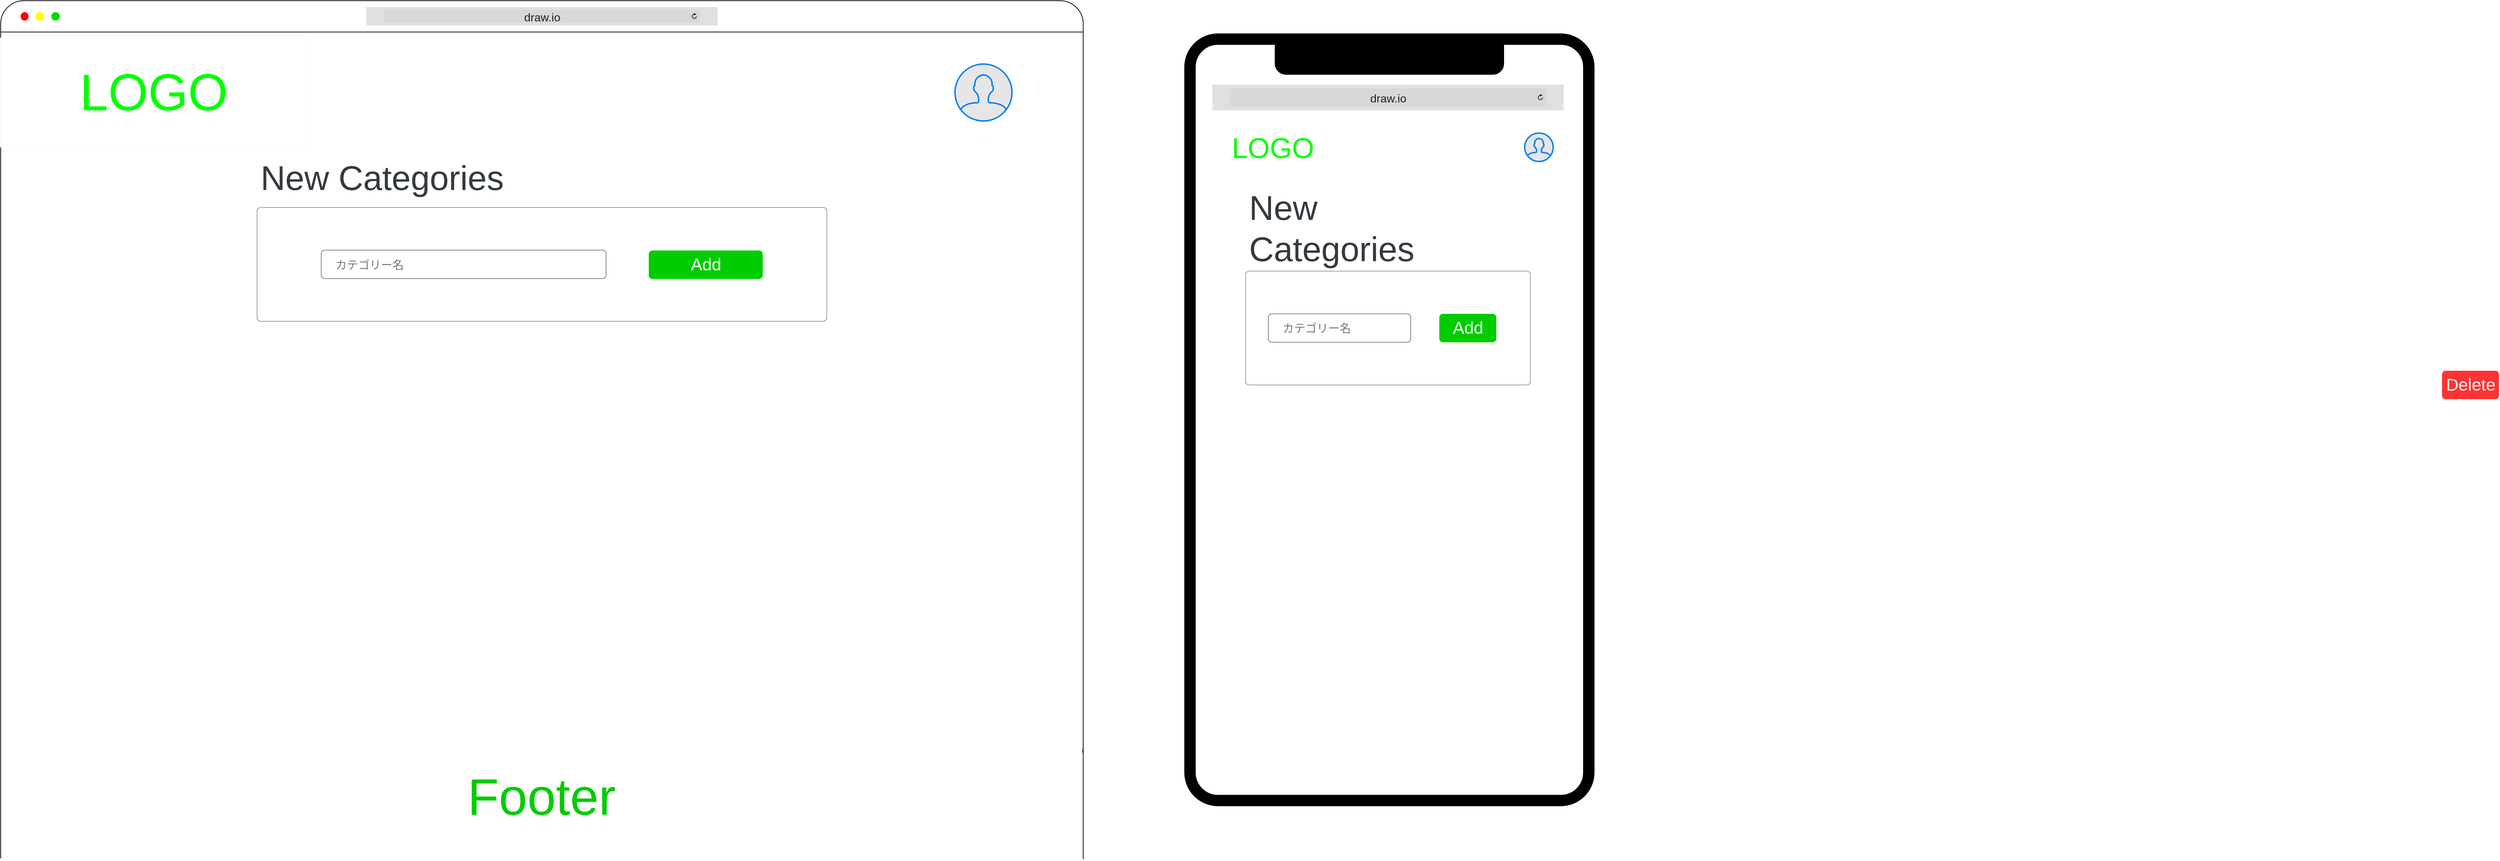 <mxfile>
    <diagram id="VA7ohd2uGaKR0imJrLYW" name="ページ1">
        <mxGraphModel dx="4292" dy="1843" grid="1" gridSize="10" guides="1" tooltips="1" connect="1" arrows="1" fold="1" page="1" pageScale="1" pageWidth="827" pageHeight="1169" math="0" shadow="0">
            <root>
                <mxCell id="0"/>
                <mxCell id="1" parent="0"/>
                <mxCell id="2" value="" style="rounded=1;whiteSpace=wrap;html=1;arcSize=3;fontColor=default;" vertex="1" parent="1">
                    <mxGeometry x="-2380" y="90" width="1520" height="1080" as="geometry"/>
                </mxCell>
                <mxCell id="3" value="" style="rounded=1;whiteSpace=wrap;html=1;arcSize=7;fontColor=default;strokeWidth=16;" vertex="1" parent="1">
                    <mxGeometry x="-710" y="144" width="560" height="1070" as="geometry"/>
                </mxCell>
                <mxCell id="4" value="" style="line;strokeWidth=1;html=1;strokeColor=#000000;rounded=1;" vertex="1" parent="1">
                    <mxGeometry x="-2380" y="129" width="1520" height="10" as="geometry"/>
                </mxCell>
                <mxCell id="5" value="" style="verticalLabelPosition=bottom;labelBackgroundColor=default;verticalAlign=top;shadow=0;dashed=0;strokeWidth=2;shape=mxgraph.ios7.misc.add;fillColor=#00DD00;strokeColor=none;sketch=0;fontColor=default;html=1;rounded=1;" vertex="1" parent="1">
                    <mxGeometry x="-2309" y="106" width="12" height="12" as="geometry"/>
                </mxCell>
                <mxCell id="6" value="" style="html=1;verticalLabelPosition=bottom;labelBackgroundColor=#ffffff;verticalAlign=top;shadow=0;dashed=0;strokeWidth=2;shape=mxgraph.ios7.misc.delete;fillColor=#ff0000;strokeColor=none;sketch=0;rounded=1;" vertex="1" parent="1">
                    <mxGeometry x="-2352" y="106" width="11" height="12" as="geometry"/>
                </mxCell>
                <mxCell id="7" value="" style="html=1;verticalLabelPosition=bottom;labelBackgroundColor=#ffffff;verticalAlign=top;shadow=0;dashed=0;strokeWidth=2;shape=mxgraph.ios7.misc.delete;fillColor=#FFFF00;strokeColor=none;sketch=0;rounded=1;" vertex="1" parent="1">
                    <mxGeometry x="-2331" y="106" width="12" height="12" as="geometry"/>
                </mxCell>
                <mxCell id="8" value="&lt;font style=&quot;font-size: 16px&quot;&gt;draw.io&lt;/font&gt;" style="html=1;strokeWidth=1;shadow=0;dashed=0;shape=mxgraph.ios7ui.url;fillColor=#e0e0e0;strokeColor=#c0c0c0;buttonText=;strokeColor2=#222222;fontColor=#222222;fontSize=8;spacingTop=2;align=center;rounded=1;" vertex="1" parent="1">
                    <mxGeometry x="-1866.56" y="99" width="493.13" height="26" as="geometry"/>
                </mxCell>
                <mxCell id="9" value="" style="html=1;verticalLabelPosition=bottom;align=center;labelBackgroundColor=#ffffff;verticalAlign=top;strokeWidth=2;strokeColor=#0080F0;shadow=0;dashed=0;shape=mxgraph.ios7.icons.user;fontColor=#00FF00;fillColor=#E6E6E6;" vertex="1" parent="1">
                    <mxGeometry x="-1040" y="179" width="80" height="80" as="geometry"/>
                </mxCell>
                <mxCell id="10" value="Footer" style="rounded=0;whiteSpace=wrap;html=1;shadow=0;fontSize=72;fontColor=#00CC00;strokeWidth=2;fillColor=#FFFFFF;strokeColor=none;" vertex="1" parent="1">
                    <mxGeometry x="-2380" y="1122.25" width="1519" height="173" as="geometry"/>
                </mxCell>
                <mxCell id="11" value="" style="endArrow=none;html=1;fontSize=16;fontColor=#000000;entryX=1;entryY=0.959;entryDx=0;entryDy=0;entryPerimeter=0;" edge="1" parent="1" target="2">
                    <mxGeometry width="50" height="50" relative="1" as="geometry">
                        <mxPoint x="-860" y="1296.25" as="sourcePoint"/>
                        <mxPoint x="-860" y="1143.25" as="targetPoint"/>
                    </mxGeometry>
                </mxCell>
                <mxCell id="12" value="" style="endArrow=none;html=1;fontSize=16;fontColor=#000000;entryX=0;entryY=0.951;entryDx=0;entryDy=0;entryPerimeter=0;" edge="1" parent="1" target="2">
                    <mxGeometry width="50" height="50" relative="1" as="geometry">
                        <mxPoint x="-2380" y="1295.25" as="sourcePoint"/>
                        <mxPoint x="-2380.0" y="1135.72" as="targetPoint"/>
                    </mxGeometry>
                </mxCell>
                <mxCell id="13" value="" style="rounded=1;whiteSpace=wrap;html=1;shadow=0;fontSize=27;fontColor=#FFFFFF;strokeColor=#000000;strokeWidth=2;fillColor=#000000;gradientColor=none;arcSize=27;" vertex="1" parent="1">
                    <mxGeometry x="-590" y="139" width="320" height="54" as="geometry"/>
                </mxCell>
                <mxCell id="14" value="&lt;font style=&quot;font-size: 16px&quot;&gt;draw.io&lt;/font&gt;" style="html=1;strokeWidth=1;shadow=0;dashed=0;shape=mxgraph.ios7ui.url;fillColor=#e0e0e0;strokeColor=#c0c0c0;buttonText=;strokeColor2=#222222;fontColor=#222222;fontSize=8;spacingTop=2;align=center;rounded=1;" vertex="1" parent="1">
                    <mxGeometry x="-678.5" y="208" width="493.13" height="36" as="geometry"/>
                </mxCell>
                <mxCell id="15" value="" style="html=1;shadow=0;dashed=0;shape=mxgraph.bootstrap.rrect;rSize=5;fillColor=#ffffff;strokeColor=none;" vertex="1" parent="1">
                    <mxGeometry x="-629.62" y="419" width="400" height="400" as="geometry"/>
                </mxCell>
                <mxCell id="16" value="&lt;font style=&quot;font-size: 40px&quot;&gt;LOGO&lt;/font&gt;" style="html=1;shadow=0;dashed=0;shape=mxgraph.bootstrap.rrect;rSize=5;strokeColor=#FFFFFF;strokeWidth=3;fillColor=none;fontColor=#00FF00;whiteSpace=wrap;align=center;verticalAlign=middle;spacingLeft=0;fontStyle=0;fontSize=16;spacing=5;rounded=1;" vertex="1" parent="1">
                    <mxGeometry x="-678.5" y="253.5" width="168.5" height="85" as="geometry"/>
                </mxCell>
                <mxCell id="17" value="" style="html=1;verticalLabelPosition=bottom;align=center;labelBackgroundColor=#ffffff;verticalAlign=top;strokeWidth=2;strokeColor=#0080F0;shadow=0;dashed=0;shape=mxgraph.ios7.icons.user;fontColor=#00FF00;fillColor=#E6E6E6;" vertex="1" parent="1">
                    <mxGeometry x="-240" y="276" width="40" height="40" as="geometry"/>
                </mxCell>
                <mxCell id="18" value="LOGO" style="html=1;shadow=0;dashed=0;shape=mxgraph.bootstrap.rrect;rSize=5;strokeColor=#F8F9FA;strokeWidth=1;fillColor=none;fontColor=#00FF00;whiteSpace=wrap;align=center;verticalAlign=middle;spacingLeft=0;fontStyle=0;fontSize=72;spacing=5;sketch=0;" vertex="1" parent="1">
                    <mxGeometry x="-2380" y="139" width="430" height="160" as="geometry"/>
                </mxCell>
                <mxCell id="19" value="New&lt;br&gt;Categories" style="html=1;shadow=0;dashed=0;shape=mxgraph.bootstrap.rrect;rSize=5;strokeColor=none;strokeWidth=1;fillColor=none;fontColor=#343A40;whiteSpace=wrap;align=left;verticalAlign=middle;spacingLeft=0;fontStyle=0;fontSize=48;spacing=5;" vertex="1" parent="1">
                    <mxGeometry x="-631.93" y="350" width="400" height="120" as="geometry"/>
                </mxCell>
                <mxCell id="20" value="" style="html=1;shadow=0;dashed=0;shape=mxgraph.bootstrap.rrect;rSize=5;fillColor=#FFFFFF;strokeColor=#999999;labelBackgroundColor=none;fontSize=16;fontColor=#000000;" vertex="1" parent="1">
                    <mxGeometry x="-2020" y="380.5" width="800" height="160" as="geometry"/>
                </mxCell>
                <mxCell id="37" value="New Categories" style="html=1;shadow=0;dashed=0;shape=mxgraph.bootstrap.rrect;rSize=5;strokeColor=none;strokeWidth=1;fillColor=none;fontColor=#343A40;whiteSpace=wrap;align=left;verticalAlign=middle;spacingLeft=0;fontStyle=0;fontSize=48;spacing=5;" vertex="1" parent="1">
                    <mxGeometry x="-2020.5" y="299" width="800" height="80" as="geometry"/>
                </mxCell>
                <mxCell id="38" value="" style="html=1;shadow=0;dashed=0;shape=mxgraph.bootstrap.rrect;rSize=5;fillColor=#FFFFFF;strokeColor=#999999;labelBackgroundColor=none;fontSize=16;fontColor=#000000;" vertex="1" parent="1">
                    <mxGeometry x="-631.93" y="470" width="400" height="160" as="geometry"/>
                </mxCell>
                <mxCell id="45" value="&lt;font style=&quot;font-size: 24px&quot;&gt;Delete&lt;/font&gt;" style="html=1;shadow=0;dashed=0;shape=mxgraph.bootstrap.rrect;rSize=5;fillColor=#FF3333;strokeColor=none;align=center;fontSize=24;fontColor=#FFFFFF;labelBackgroundColor=none;" vertex="1" parent="38">
                    <mxGeometry width="80" height="40" relative="1" as="geometry">
                        <mxPoint x="1680" y="140" as="offset"/>
                    </mxGeometry>
                </mxCell>
                <mxCell id="52" value="&lt;font style=&quot;font-size: 24px&quot;&gt;Add&lt;br&gt;&lt;/font&gt;" style="html=1;shadow=0;dashed=0;shape=mxgraph.bootstrap.rrect;rSize=5;fillColor=#00CC00;strokeColor=none;align=center;fontSize=24;fontColor=#FFFFFF;labelBackgroundColor=none;" vertex="1" parent="38">
                    <mxGeometry width="80" height="40" relative="1" as="geometry">
                        <mxPoint x="272" y="60" as="offset"/>
                    </mxGeometry>
                </mxCell>
                <mxCell id="54" value="カテゴリー名" style="html=1;shadow=0;dashed=0;shape=mxgraph.bootstrap.rrect;rSize=5;strokeColor=#808080;strokeWidth=1;fillColor=#ffffff;fontColor=#777777;whiteSpace=wrap;align=left;verticalAlign=middle;fontStyle=0;fontSize=16;spacing=20;labelBackgroundColor=none;" vertex="1" parent="38">
                    <mxGeometry x="31.927" y="60" width="200" height="40" as="geometry"/>
                </mxCell>
                <mxCell id="26" value="カテゴリー名" style="html=1;shadow=0;dashed=0;shape=mxgraph.bootstrap.rrect;rSize=5;strokeColor=#808080;strokeWidth=1;fillColor=#ffffff;fontColor=#777777;whiteSpace=wrap;align=left;verticalAlign=middle;fontStyle=0;fontSize=16;spacing=20;labelBackgroundColor=none;" vertex="1" parent="1">
                    <mxGeometry x="-1930.003" y="440.5" width="400" height="40" as="geometry"/>
                </mxCell>
                <mxCell id="53" value="&lt;font style=&quot;font-size: 24px&quot;&gt;Add&lt;br&gt;&lt;/font&gt;" style="html=1;shadow=0;dashed=0;shape=mxgraph.bootstrap.rrect;rSize=5;fillColor=#00CC00;strokeColor=none;align=center;fontSize=24;fontColor=#FFFFFF;labelBackgroundColor=none;" vertex="1" parent="1">
                    <mxGeometry width="160" height="40" relative="1" as="geometry">
                        <mxPoint x="-1470" y="441" as="offset"/>
                    </mxGeometry>
                </mxCell>
            </root>
        </mxGraphModel>
    </diagram>
</mxfile>